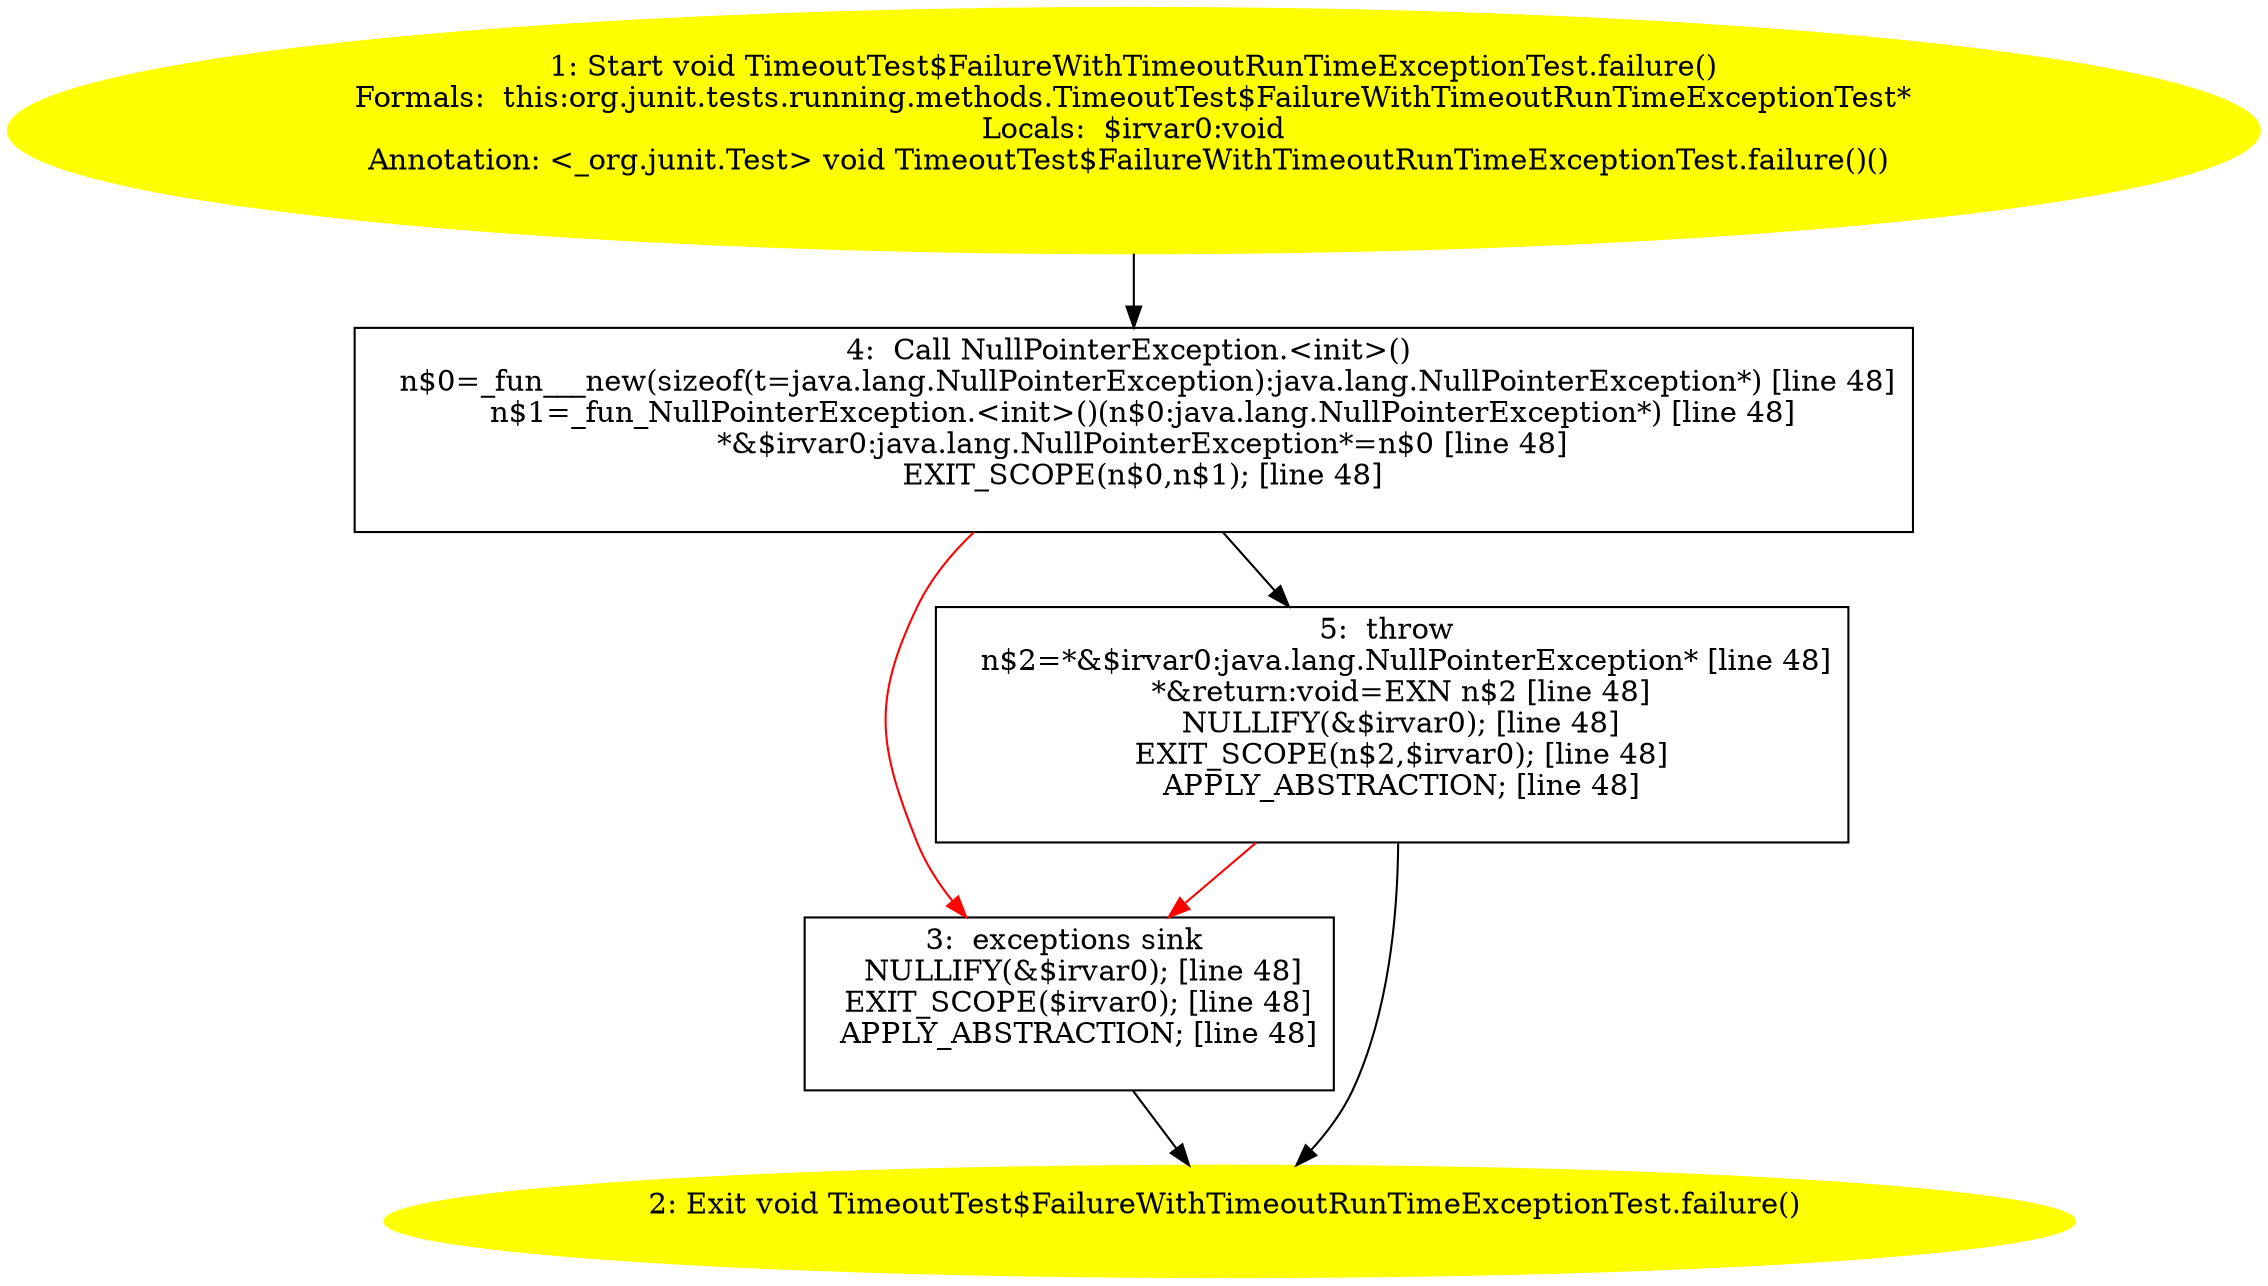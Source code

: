 /* @generated */
digraph cfg {
"org.junit.tests.running.methods.TimeoutTest$FailureWithTimeoutRunTimeExceptionTest.failure():void.1ca7a9038f3a17bf1805b8e66e6c5c0f_1" [label="1: Start void TimeoutTest$FailureWithTimeoutRunTimeExceptionTest.failure()\nFormals:  this:org.junit.tests.running.methods.TimeoutTest$FailureWithTimeoutRunTimeExceptionTest*\nLocals:  $irvar0:void\nAnnotation: <_org.junit.Test> void TimeoutTest$FailureWithTimeoutRunTimeExceptionTest.failure()() \n  " color=yellow style=filled]
	

	 "org.junit.tests.running.methods.TimeoutTest$FailureWithTimeoutRunTimeExceptionTest.failure():void.1ca7a9038f3a17bf1805b8e66e6c5c0f_1" -> "org.junit.tests.running.methods.TimeoutTest$FailureWithTimeoutRunTimeExceptionTest.failure():void.1ca7a9038f3a17bf1805b8e66e6c5c0f_4" ;
"org.junit.tests.running.methods.TimeoutTest$FailureWithTimeoutRunTimeExceptionTest.failure():void.1ca7a9038f3a17bf1805b8e66e6c5c0f_2" [label="2: Exit void TimeoutTest$FailureWithTimeoutRunTimeExceptionTest.failure() \n  " color=yellow style=filled]
	

"org.junit.tests.running.methods.TimeoutTest$FailureWithTimeoutRunTimeExceptionTest.failure():void.1ca7a9038f3a17bf1805b8e66e6c5c0f_3" [label="3:  exceptions sink \n   NULLIFY(&$irvar0); [line 48]\n  EXIT_SCOPE($irvar0); [line 48]\n  APPLY_ABSTRACTION; [line 48]\n " shape="box"]
	

	 "org.junit.tests.running.methods.TimeoutTest$FailureWithTimeoutRunTimeExceptionTest.failure():void.1ca7a9038f3a17bf1805b8e66e6c5c0f_3" -> "org.junit.tests.running.methods.TimeoutTest$FailureWithTimeoutRunTimeExceptionTest.failure():void.1ca7a9038f3a17bf1805b8e66e6c5c0f_2" ;
"org.junit.tests.running.methods.TimeoutTest$FailureWithTimeoutRunTimeExceptionTest.failure():void.1ca7a9038f3a17bf1805b8e66e6c5c0f_4" [label="4:  Call NullPointerException.<init>() \n   n$0=_fun___new(sizeof(t=java.lang.NullPointerException):java.lang.NullPointerException*) [line 48]\n  n$1=_fun_NullPointerException.<init>()(n$0:java.lang.NullPointerException*) [line 48]\n  *&$irvar0:java.lang.NullPointerException*=n$0 [line 48]\n  EXIT_SCOPE(n$0,n$1); [line 48]\n " shape="box"]
	

	 "org.junit.tests.running.methods.TimeoutTest$FailureWithTimeoutRunTimeExceptionTest.failure():void.1ca7a9038f3a17bf1805b8e66e6c5c0f_4" -> "org.junit.tests.running.methods.TimeoutTest$FailureWithTimeoutRunTimeExceptionTest.failure():void.1ca7a9038f3a17bf1805b8e66e6c5c0f_5" ;
	 "org.junit.tests.running.methods.TimeoutTest$FailureWithTimeoutRunTimeExceptionTest.failure():void.1ca7a9038f3a17bf1805b8e66e6c5c0f_4" -> "org.junit.tests.running.methods.TimeoutTest$FailureWithTimeoutRunTimeExceptionTest.failure():void.1ca7a9038f3a17bf1805b8e66e6c5c0f_3" [color="red" ];
"org.junit.tests.running.methods.TimeoutTest$FailureWithTimeoutRunTimeExceptionTest.failure():void.1ca7a9038f3a17bf1805b8e66e6c5c0f_5" [label="5:  throw \n   n$2=*&$irvar0:java.lang.NullPointerException* [line 48]\n  *&return:void=EXN n$2 [line 48]\n  NULLIFY(&$irvar0); [line 48]\n  EXIT_SCOPE(n$2,$irvar0); [line 48]\n  APPLY_ABSTRACTION; [line 48]\n " shape="box"]
	

	 "org.junit.tests.running.methods.TimeoutTest$FailureWithTimeoutRunTimeExceptionTest.failure():void.1ca7a9038f3a17bf1805b8e66e6c5c0f_5" -> "org.junit.tests.running.methods.TimeoutTest$FailureWithTimeoutRunTimeExceptionTest.failure():void.1ca7a9038f3a17bf1805b8e66e6c5c0f_2" ;
	 "org.junit.tests.running.methods.TimeoutTest$FailureWithTimeoutRunTimeExceptionTest.failure():void.1ca7a9038f3a17bf1805b8e66e6c5c0f_5" -> "org.junit.tests.running.methods.TimeoutTest$FailureWithTimeoutRunTimeExceptionTest.failure():void.1ca7a9038f3a17bf1805b8e66e6c5c0f_3" [color="red" ];
}

